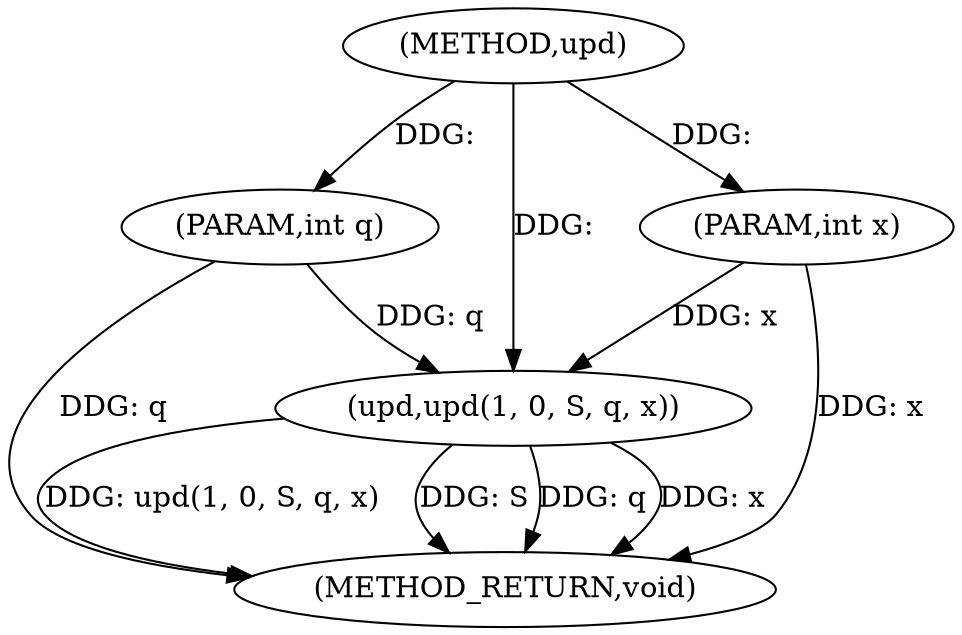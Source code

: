 digraph "upd" {  
"1000300" [label = "(METHOD,upd)" ]
"1000310" [label = "(METHOD_RETURN,void)" ]
"1000301" [label = "(PARAM,int q)" ]
"1000302" [label = "(PARAM,int x)" ]
"1000304" [label = "(upd,upd(1, 0, S, q, x))" ]
  "1000301" -> "1000310"  [ label = "DDG: q"] 
  "1000302" -> "1000310"  [ label = "DDG: x"] 
  "1000304" -> "1000310"  [ label = "DDG: q"] 
  "1000304" -> "1000310"  [ label = "DDG: x"] 
  "1000304" -> "1000310"  [ label = "DDG: upd(1, 0, S, q, x)"] 
  "1000304" -> "1000310"  [ label = "DDG: S"] 
  "1000300" -> "1000301"  [ label = "DDG: "] 
  "1000300" -> "1000302"  [ label = "DDG: "] 
  "1000300" -> "1000304"  [ label = "DDG: "] 
  "1000301" -> "1000304"  [ label = "DDG: q"] 
  "1000302" -> "1000304"  [ label = "DDG: x"] 
}
